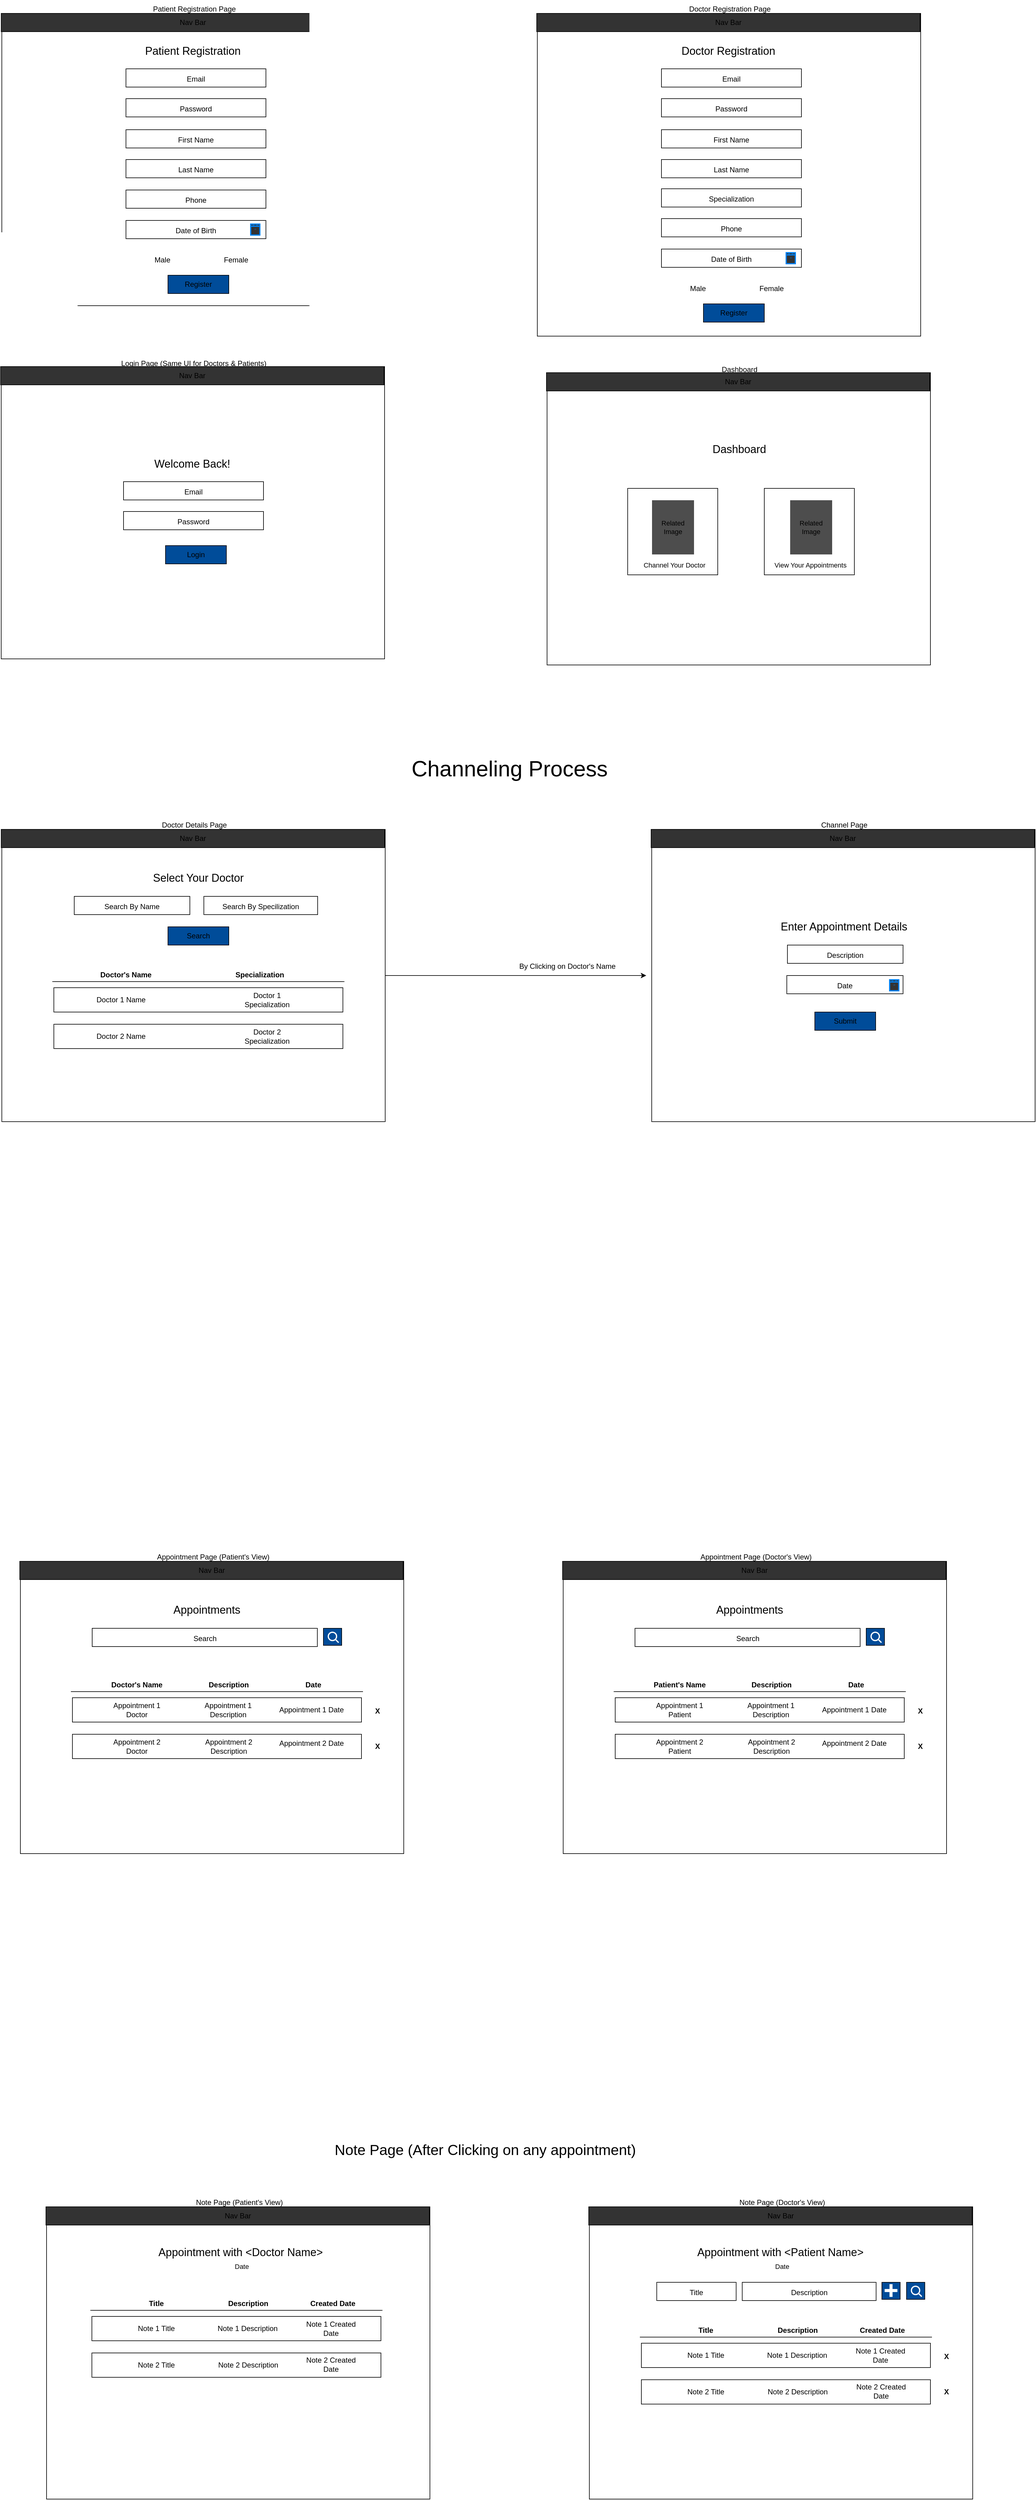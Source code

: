 <mxfile>
    <diagram id="50tXk64dEVkE1NKGoQQv" name="Page-1">
        <mxGraphModel dx="1191" dy="1818" grid="1" gridSize="10" guides="1" tooltips="1" connect="1" arrows="1" fold="1" page="1" pageScale="1" pageWidth="850" pageHeight="1100" math="0" shadow="0">
            <root>
                <mxCell id="0"/>
                <mxCell id="1" parent="0"/>
                <mxCell id="2" value="" style="whiteSpace=wrap;html=1;fillColor=none;" parent="1" vertex="1">
                    <mxGeometry x="31" y="20" width="630" height="480" as="geometry"/>
                </mxCell>
                <mxCell id="3" value="Patient Registration Page" style="text;html=1;align=center;verticalAlign=middle;resizable=0;points=[];autosize=1;strokeColor=none;fillColor=none;" parent="1" vertex="1">
                    <mxGeometry x="267" y="-2" width="160" height="30" as="geometry"/>
                </mxCell>
                <mxCell id="4" value="&lt;font style=&quot;font-size: 18px;&quot;&gt;Patient Registration&lt;/font&gt;" style="text;strokeColor=none;align=center;fillColor=none;html=1;verticalAlign=middle;whiteSpace=wrap;rounded=0;" parent="1" vertex="1">
                    <mxGeometry x="265" y="62" width="160" height="40" as="geometry"/>
                </mxCell>
                <mxCell id="5" value="&lt;font style=&quot;font-size: 12px;&quot;&gt;Email&lt;/font&gt;" style="whiteSpace=wrap;html=1;fontSize=18;" parent="1" vertex="1">
                    <mxGeometry x="235" y="111" width="230" height="30" as="geometry"/>
                </mxCell>
                <mxCell id="6" value="Nav Bar" style="whiteSpace=wrap;html=1;fontSize=12;fillColor=#333333;" parent="1" vertex="1">
                    <mxGeometry x="30" y="20" width="630" height="30" as="geometry"/>
                </mxCell>
                <mxCell id="7" value="&lt;font style=&quot;font-size: 12px;&quot;&gt;Password&lt;/font&gt;" style="whiteSpace=wrap;html=1;fontSize=18;" parent="1" vertex="1">
                    <mxGeometry x="235" y="160" width="230" height="30" as="geometry"/>
                </mxCell>
                <mxCell id="8" value="&lt;font style=&quot;font-size: 12px;&quot;&gt;First Name&lt;/font&gt;" style="whiteSpace=wrap;html=1;fontSize=18;" parent="1" vertex="1">
                    <mxGeometry x="235" y="211" width="230" height="30" as="geometry"/>
                </mxCell>
                <mxCell id="9" value="&lt;font style=&quot;font-size: 12px;&quot;&gt;Last Name&lt;/font&gt;" style="whiteSpace=wrap;html=1;fontSize=18;" parent="1" vertex="1">
                    <mxGeometry x="235" y="260" width="230" height="30" as="geometry"/>
                </mxCell>
                <mxCell id="10" value="&lt;font style=&quot;font-size: 12px;&quot;&gt;Phone&lt;/font&gt;" style="whiteSpace=wrap;html=1;fontSize=18;" parent="1" vertex="1">
                    <mxGeometry x="235" y="310" width="230" height="30" as="geometry"/>
                </mxCell>
                <mxCell id="13" value="&lt;font style=&quot;font-size: 12px;&quot;&gt;Date of Birth&lt;/font&gt;" style="whiteSpace=wrap;html=1;fontSize=18;" parent="1" vertex="1">
                    <mxGeometry x="235" y="360" width="230" height="30" as="geometry"/>
                </mxCell>
                <mxCell id="14" value="" style="html=1;verticalLabelPosition=bottom;align=center;labelBackgroundColor=#ffffff;verticalAlign=top;strokeWidth=2;strokeColor=#0080F0;shadow=0;dashed=0;shape=mxgraph.ios7.icons.calendar;fontSize=12;fillColor=#333333;" parent="1" vertex="1">
                    <mxGeometry x="440" y="366" width="15" height="18" as="geometry"/>
                </mxCell>
                <mxCell id="15" value="" style="shape=ellipse;fillColor=#FFFFFF;strokeColor=none;html=1;sketch=0;fontSize=12;" parent="1" vertex="1">
                    <mxGeometry x="255" y="420" width="10" height="10" as="geometry"/>
                </mxCell>
                <mxCell id="16" value="Male" style="text;strokeColor=none;align=center;fillColor=none;html=1;verticalAlign=middle;whiteSpace=wrap;rounded=0;fontSize=12;" parent="1" vertex="1">
                    <mxGeometry x="265" y="410" width="60" height="30" as="geometry"/>
                </mxCell>
                <mxCell id="17" value="" style="shape=ellipse;fillColor=#FFFFFF;strokeColor=none;html=1;sketch=0;fontSize=12;" parent="1" vertex="1">
                    <mxGeometry x="376" y="420" width="10" height="10" as="geometry"/>
                </mxCell>
                <mxCell id="18" value="Female" style="text;strokeColor=none;align=center;fillColor=none;html=1;verticalAlign=middle;whiteSpace=wrap;rounded=0;fontSize=12;" parent="1" vertex="1">
                    <mxGeometry x="386" y="410" width="60" height="30" as="geometry"/>
                </mxCell>
                <mxCell id="19" value="Register" style="whiteSpace=wrap;html=1;fontSize=12;fillColor=#004C99;" parent="1" vertex="1">
                    <mxGeometry x="304" y="450" width="100" height="30" as="geometry"/>
                </mxCell>
                <mxCell id="20" value="" style="whiteSpace=wrap;html=1;fillColor=none;" parent="1" vertex="1">
                    <mxGeometry x="911" y="20" width="630" height="530" as="geometry"/>
                </mxCell>
                <mxCell id="21" value="Doctor Registration Page" style="text;html=1;align=center;verticalAlign=middle;resizable=0;points=[];autosize=1;strokeColor=none;fillColor=none;" parent="1" vertex="1">
                    <mxGeometry x="1147" y="-2" width="160" height="30" as="geometry"/>
                </mxCell>
                <mxCell id="22" value="&lt;font style=&quot;font-size: 18px;&quot;&gt;Doctor Registration&lt;/font&gt;" style="text;strokeColor=none;align=center;fillColor=none;html=1;verticalAlign=middle;whiteSpace=wrap;rounded=0;" parent="1" vertex="1">
                    <mxGeometry x="1145" y="62" width="160" height="40" as="geometry"/>
                </mxCell>
                <mxCell id="23" value="&lt;font style=&quot;font-size: 12px;&quot;&gt;Email&lt;/font&gt;" style="whiteSpace=wrap;html=1;fontSize=18;" parent="1" vertex="1">
                    <mxGeometry x="1115" y="111" width="230" height="30" as="geometry"/>
                </mxCell>
                <mxCell id="24" value="Nav Bar" style="whiteSpace=wrap;html=1;fontSize=12;fillColor=#333333;" parent="1" vertex="1">
                    <mxGeometry x="910" y="20" width="630" height="30" as="geometry"/>
                </mxCell>
                <mxCell id="25" value="&lt;font style=&quot;font-size: 12px;&quot;&gt;Password&lt;/font&gt;" style="whiteSpace=wrap;html=1;fontSize=18;" parent="1" vertex="1">
                    <mxGeometry x="1115" y="160" width="230" height="30" as="geometry"/>
                </mxCell>
                <mxCell id="26" value="&lt;font style=&quot;font-size: 12px;&quot;&gt;First Name&lt;/font&gt;" style="whiteSpace=wrap;html=1;fontSize=18;" parent="1" vertex="1">
                    <mxGeometry x="1115" y="211" width="230" height="30" as="geometry"/>
                </mxCell>
                <mxCell id="27" value="&lt;font style=&quot;font-size: 12px;&quot;&gt;Last Name&lt;/font&gt;" style="whiteSpace=wrap;html=1;fontSize=18;" parent="1" vertex="1">
                    <mxGeometry x="1115" y="260" width="230" height="30" as="geometry"/>
                </mxCell>
                <mxCell id="28" value="&lt;font style=&quot;font-size: 12px;&quot;&gt;Phone&lt;/font&gt;" style="whiteSpace=wrap;html=1;fontSize=18;" parent="1" vertex="1">
                    <mxGeometry x="1115" y="357" width="230" height="30" as="geometry"/>
                </mxCell>
                <mxCell id="29" value="&lt;font style=&quot;font-size: 12px;&quot;&gt;Date of Birth&lt;/font&gt;" style="whiteSpace=wrap;html=1;fontSize=18;" parent="1" vertex="1">
                    <mxGeometry x="1115" y="407" width="230" height="30" as="geometry"/>
                </mxCell>
                <mxCell id="30" value="" style="html=1;verticalLabelPosition=bottom;align=center;labelBackgroundColor=#ffffff;verticalAlign=top;strokeWidth=2;strokeColor=#0080F0;shadow=0;dashed=0;shape=mxgraph.ios7.icons.calendar;fontSize=12;fillColor=#333333;" parent="1" vertex="1">
                    <mxGeometry x="1320" y="413" width="15" height="18" as="geometry"/>
                </mxCell>
                <mxCell id="31" value="" style="shape=ellipse;fillColor=#FFFFFF;strokeColor=none;html=1;sketch=0;fontSize=12;" parent="1" vertex="1">
                    <mxGeometry x="1135" y="467" width="10" height="10" as="geometry"/>
                </mxCell>
                <mxCell id="32" value="Male" style="text;strokeColor=none;align=center;fillColor=none;html=1;verticalAlign=middle;whiteSpace=wrap;rounded=0;fontSize=12;" parent="1" vertex="1">
                    <mxGeometry x="1145" y="457" width="60" height="30" as="geometry"/>
                </mxCell>
                <mxCell id="33" value="" style="shape=ellipse;fillColor=#FFFFFF;strokeColor=none;html=1;sketch=0;fontSize=12;" parent="1" vertex="1">
                    <mxGeometry x="1256" y="467" width="10" height="10" as="geometry"/>
                </mxCell>
                <mxCell id="34" value="Female" style="text;strokeColor=none;align=center;fillColor=none;html=1;verticalAlign=middle;whiteSpace=wrap;rounded=0;fontSize=12;" parent="1" vertex="1">
                    <mxGeometry x="1266" y="457" width="60" height="30" as="geometry"/>
                </mxCell>
                <mxCell id="35" value="Register" style="whiteSpace=wrap;html=1;fontSize=12;fillColor=#004C99;" parent="1" vertex="1">
                    <mxGeometry x="1184" y="497" width="100" height="30" as="geometry"/>
                </mxCell>
                <mxCell id="36" value="&lt;font style=&quot;font-size: 12px;&quot;&gt;Specialization&lt;/font&gt;" style="whiteSpace=wrap;html=1;fontSize=18;" parent="1" vertex="1">
                    <mxGeometry x="1115" y="308" width="230" height="30" as="geometry"/>
                </mxCell>
                <mxCell id="39" value="" style="whiteSpace=wrap;html=1;fillColor=none;" parent="1" vertex="1">
                    <mxGeometry x="30" y="600" width="630" height="480" as="geometry"/>
                </mxCell>
                <mxCell id="40" value="Login Page (Same UI for Doctors &amp;amp; Patients)" style="text;html=1;align=center;verticalAlign=middle;resizable=0;points=[];autosize=1;strokeColor=none;fillColor=none;" parent="1" vertex="1">
                    <mxGeometry x="216" y="580" width="260" height="30" as="geometry"/>
                </mxCell>
                <mxCell id="41" value="&lt;font style=&quot;font-size: 18px;&quot;&gt;Welcome Back!&lt;/font&gt;" style="text;strokeColor=none;align=center;fillColor=none;html=1;verticalAlign=middle;whiteSpace=wrap;rounded=0;" parent="1" vertex="1">
                    <mxGeometry x="264" y="740" width="160" height="40" as="geometry"/>
                </mxCell>
                <mxCell id="42" value="&lt;font style=&quot;font-size: 12px;&quot;&gt;Email&lt;/font&gt;" style="whiteSpace=wrap;html=1;fontSize=18;" parent="1" vertex="1">
                    <mxGeometry x="231" y="789" width="230" height="30" as="geometry"/>
                </mxCell>
                <mxCell id="43" value="Nav Bar" style="whiteSpace=wrap;html=1;fontSize=12;fillColor=#333333;" parent="1" vertex="1">
                    <mxGeometry x="29" y="600" width="630" height="30" as="geometry"/>
                </mxCell>
                <mxCell id="44" value="&lt;font style=&quot;font-size: 12px;&quot;&gt;Password&lt;/font&gt;" style="whiteSpace=wrap;html=1;fontSize=18;" parent="1" vertex="1">
                    <mxGeometry x="231" y="838" width="230" height="30" as="geometry"/>
                </mxCell>
                <mxCell id="54" value="Login" style="whiteSpace=wrap;html=1;fontSize=12;fillColor=#004C99;" parent="1" vertex="1">
                    <mxGeometry x="300" y="894" width="100" height="30" as="geometry"/>
                </mxCell>
                <mxCell id="80" style="edgeStyle=none;html=1;exitX=1;exitY=0.5;exitDx=0;exitDy=0;fontSize=12;" parent="1" source="61" edge="1">
                    <mxGeometry relative="1" as="geometry">
                        <mxPoint x="1090" y="1600" as="targetPoint"/>
                    </mxGeometry>
                </mxCell>
                <mxCell id="61" value="" style="whiteSpace=wrap;html=1;fillColor=none;" parent="1" vertex="1">
                    <mxGeometry x="31" y="1360" width="630" height="480" as="geometry"/>
                </mxCell>
                <mxCell id="62" value="Doctor Details Page" style="text;html=1;align=center;verticalAlign=middle;resizable=0;points=[];autosize=1;strokeColor=none;fillColor=none;" parent="1" vertex="1">
                    <mxGeometry x="282" y="1338" width="130" height="30" as="geometry"/>
                </mxCell>
                <mxCell id="63" value="&lt;font style=&quot;font-size: 18px;&quot;&gt;Select Your Doctor&lt;/font&gt;" style="text;strokeColor=none;align=center;fillColor=none;html=1;verticalAlign=middle;whiteSpace=wrap;rounded=0;" parent="1" vertex="1">
                    <mxGeometry x="274" y="1420" width="160" height="40" as="geometry"/>
                </mxCell>
                <mxCell id="64" value="&lt;font style=&quot;font-size: 12px;&quot;&gt;Search By Name&lt;/font&gt;" style="whiteSpace=wrap;html=1;fontSize=18;" parent="1" vertex="1">
                    <mxGeometry x="150" y="1470" width="190" height="30" as="geometry"/>
                </mxCell>
                <mxCell id="65" value="Nav Bar" style="whiteSpace=wrap;html=1;fontSize=12;fillColor=#333333;" parent="1" vertex="1">
                    <mxGeometry x="30" y="1360" width="630" height="30" as="geometry"/>
                </mxCell>
                <mxCell id="66" value="&lt;font style=&quot;font-size: 12px;&quot;&gt;Search By Specilization&lt;/font&gt;" style="whiteSpace=wrap;html=1;fontSize=18;" parent="1" vertex="1">
                    <mxGeometry x="363" y="1470" width="187" height="30" as="geometry"/>
                </mxCell>
                <mxCell id="67" value="Search" style="whiteSpace=wrap;html=1;fontSize=12;fillColor=#004C99;" parent="1" vertex="1">
                    <mxGeometry x="304" y="1520" width="100" height="30" as="geometry"/>
                </mxCell>
                <mxCell id="68" value="&lt;font style=&quot;font-size: 36px;&quot;&gt;Channeling Process&lt;/font&gt;" style="text;html=1;align=center;verticalAlign=middle;resizable=0;points=[];autosize=1;strokeColor=none;fillColor=none;fontSize=12;" parent="1" vertex="1">
                    <mxGeometry x="690" y="1230" width="350" height="60" as="geometry"/>
                </mxCell>
                <mxCell id="69" value="&lt;font style=&quot;font-size: 12px;&quot;&gt;&lt;b&gt;Doctor's Name&lt;/b&gt;&lt;/font&gt;" style="text;strokeColor=none;align=center;fillColor=none;html=1;verticalAlign=middle;whiteSpace=wrap;rounded=0;fontSize=36;" parent="1" vertex="1">
                    <mxGeometry x="180" y="1570" width="110" height="40" as="geometry"/>
                </mxCell>
                <mxCell id="70" value="&lt;span style=&quot;font-size: 12px;&quot;&gt;&lt;b&gt;Specialization&lt;/b&gt;&lt;/span&gt;" style="text;strokeColor=none;align=center;fillColor=none;html=1;verticalAlign=middle;whiteSpace=wrap;rounded=0;fontSize=36;" parent="1" vertex="1">
                    <mxGeometry x="400" y="1570" width="110" height="40" as="geometry"/>
                </mxCell>
                <mxCell id="73" value="" style="endArrow=none;html=1;fontSize=12;" parent="1" edge="1">
                    <mxGeometry width="50" height="50" relative="1" as="geometry">
                        <mxPoint x="594" y="1610" as="sourcePoint"/>
                        <mxPoint x="114" y="1610" as="targetPoint"/>
                    </mxGeometry>
                </mxCell>
                <mxCell id="74" value="" style="whiteSpace=wrap;html=1;fontSize=12;fillColor=none;" parent="1" vertex="1">
                    <mxGeometry x="116.5" y="1620" width="475" height="40" as="geometry"/>
                </mxCell>
                <mxCell id="75" value="Doctor 1 Name" style="text;strokeColor=none;align=center;fillColor=none;html=1;verticalAlign=middle;whiteSpace=wrap;rounded=0;fontSize=12;" parent="1" vertex="1">
                    <mxGeometry x="172" y="1625" width="110" height="30" as="geometry"/>
                </mxCell>
                <mxCell id="76" value="Doctor 1 Specialization" style="text;strokeColor=none;align=center;fillColor=none;html=1;verticalAlign=middle;whiteSpace=wrap;rounded=0;fontSize=12;" parent="1" vertex="1">
                    <mxGeometry x="412" y="1625" width="110" height="30" as="geometry"/>
                </mxCell>
                <mxCell id="77" value="" style="whiteSpace=wrap;html=1;fontSize=12;fillColor=none;" parent="1" vertex="1">
                    <mxGeometry x="116.5" y="1680" width="475" height="40" as="geometry"/>
                </mxCell>
                <mxCell id="78" value="Doctor 2 Name" style="text;strokeColor=none;align=center;fillColor=none;html=1;verticalAlign=middle;whiteSpace=wrap;rounded=0;fontSize=12;" parent="1" vertex="1">
                    <mxGeometry x="172" y="1685" width="110" height="30" as="geometry"/>
                </mxCell>
                <mxCell id="79" value="Doctor 2 Specialization" style="text;strokeColor=none;align=center;fillColor=none;html=1;verticalAlign=middle;whiteSpace=wrap;rounded=0;fontSize=12;" parent="1" vertex="1">
                    <mxGeometry x="412" y="1685" width="110" height="30" as="geometry"/>
                </mxCell>
                <mxCell id="81" value="By Clicking on Doctor's Name" style="text;html=1;align=center;verticalAlign=middle;resizable=0;points=[];autosize=1;strokeColor=none;fillColor=none;fontSize=12;" parent="1" vertex="1">
                    <mxGeometry x="870" y="1570" width="180" height="30" as="geometry"/>
                </mxCell>
                <mxCell id="84" value="" style="whiteSpace=wrap;html=1;fillColor=none;" parent="1" vertex="1">
                    <mxGeometry x="1099" y="1360" width="630" height="480" as="geometry"/>
                </mxCell>
                <mxCell id="85" value="Channel Page" style="text;html=1;align=center;verticalAlign=middle;resizable=0;points=[];autosize=1;strokeColor=none;fillColor=none;" parent="1" vertex="1">
                    <mxGeometry x="1365" y="1338" width="100" height="30" as="geometry"/>
                </mxCell>
                <mxCell id="86" value="&lt;span style=&quot;font-size: 18px;&quot;&gt;Enter Appointment Details&lt;/span&gt;" style="text;strokeColor=none;align=center;fillColor=none;html=1;verticalAlign=middle;whiteSpace=wrap;rounded=0;" parent="1" vertex="1">
                    <mxGeometry x="1301.5" y="1500" width="226" height="40" as="geometry"/>
                </mxCell>
                <mxCell id="87" value="&lt;font style=&quot;font-size: 12px;&quot;&gt;Description&lt;/font&gt;" style="whiteSpace=wrap;html=1;fontSize=18;" parent="1" vertex="1">
                    <mxGeometry x="1322" y="1550" width="190" height="30" as="geometry"/>
                </mxCell>
                <mxCell id="88" value="Nav Bar" style="whiteSpace=wrap;html=1;fontSize=12;fillColor=#333333;" parent="1" vertex="1">
                    <mxGeometry x="1098" y="1360" width="630" height="30" as="geometry"/>
                </mxCell>
                <mxCell id="89" value="&lt;font style=&quot;font-size: 12px;&quot;&gt;Date&lt;/font&gt;" style="whiteSpace=wrap;html=1;fontSize=18;" parent="1" vertex="1">
                    <mxGeometry x="1321" y="1600" width="191" height="30" as="geometry"/>
                </mxCell>
                <mxCell id="90" value="Submit" style="whiteSpace=wrap;html=1;fontSize=12;fillColor=#004C99;" parent="1" vertex="1">
                    <mxGeometry x="1367" y="1660" width="100" height="30" as="geometry"/>
                </mxCell>
                <mxCell id="116" value="" style="html=1;verticalLabelPosition=bottom;align=center;labelBackgroundColor=#ffffff;verticalAlign=top;strokeWidth=2;strokeColor=#0080F0;shadow=0;dashed=0;shape=mxgraph.ios7.icons.calendar;fontSize=12;fillColor=#333333;" parent="1" vertex="1">
                    <mxGeometry x="1490" y="1607" width="15" height="18" as="geometry"/>
                </mxCell>
                <mxCell id="117" value="" style="whiteSpace=wrap;html=1;fillColor=none;" parent="1" vertex="1">
                    <mxGeometry x="61.5" y="2562" width="630" height="480" as="geometry"/>
                </mxCell>
                <mxCell id="118" value="Appointment Page (Patient's View)" style="text;html=1;align=center;verticalAlign=middle;resizable=0;points=[];autosize=1;strokeColor=none;fillColor=none;" parent="1" vertex="1">
                    <mxGeometry x="272.5" y="2540" width="210" height="30" as="geometry"/>
                </mxCell>
                <mxCell id="119" value="&lt;span style=&quot;font-size: 18px;&quot;&gt;Appointments&lt;/span&gt;" style="text;strokeColor=none;align=center;fillColor=none;html=1;verticalAlign=middle;whiteSpace=wrap;rounded=0;" parent="1" vertex="1">
                    <mxGeometry x="287.5" y="2622" width="160" height="40" as="geometry"/>
                </mxCell>
                <mxCell id="120" value="&lt;font style=&quot;font-size: 12px;&quot;&gt;Search&lt;/font&gt;" style="whiteSpace=wrap;html=1;fontSize=18;" parent="1" vertex="1">
                    <mxGeometry x="179.5" y="2672" width="370" height="30" as="geometry"/>
                </mxCell>
                <mxCell id="121" value="Nav Bar" style="whiteSpace=wrap;html=1;fontSize=12;fillColor=#333333;" parent="1" vertex="1">
                    <mxGeometry x="60.5" y="2562" width="630" height="30" as="geometry"/>
                </mxCell>
                <mxCell id="123" value="" style="whiteSpace=wrap;html=1;fontSize=12;fillColor=#004C99;" parent="1" vertex="1">
                    <mxGeometry x="559.5" y="2672" width="30" height="28" as="geometry"/>
                </mxCell>
                <mxCell id="124" value="&lt;font style=&quot;font-size: 12px;&quot;&gt;&lt;b&gt;Doctor's Name&lt;/b&gt;&lt;/font&gt;" style="text;strokeColor=none;align=center;fillColor=none;html=1;verticalAlign=middle;whiteSpace=wrap;rounded=0;fontSize=36;" parent="1" vertex="1">
                    <mxGeometry x="197.5" y="2736" width="110" height="40" as="geometry"/>
                </mxCell>
                <mxCell id="125" value="&lt;span style=&quot;font-size: 12px;&quot;&gt;&lt;b&gt;Description&lt;/b&gt;&lt;/span&gt;" style="text;strokeColor=none;align=center;fillColor=none;html=1;verticalAlign=middle;whiteSpace=wrap;rounded=0;fontSize=36;" parent="1" vertex="1">
                    <mxGeometry x="348.5" y="2736" width="110" height="40" as="geometry"/>
                </mxCell>
                <mxCell id="126" value="" style="endArrow=none;html=1;fontSize=12;" parent="1" edge="1">
                    <mxGeometry width="50" height="50" relative="1" as="geometry">
                        <mxPoint x="624.5" y="2776" as="sourcePoint"/>
                        <mxPoint x="144.5" y="2776" as="targetPoint"/>
                    </mxGeometry>
                </mxCell>
                <mxCell id="127" value="" style="whiteSpace=wrap;html=1;fontSize=12;fillColor=none;" parent="1" vertex="1">
                    <mxGeometry x="147" y="2786" width="475" height="40" as="geometry"/>
                </mxCell>
                <mxCell id="128" value="Appointment 1 Doctor" style="text;strokeColor=none;align=center;fillColor=none;html=1;verticalAlign=middle;whiteSpace=wrap;rounded=0;fontSize=12;" parent="1" vertex="1">
                    <mxGeometry x="197.5" y="2791" width="110" height="30" as="geometry"/>
                </mxCell>
                <mxCell id="129" value="Appointment 1 Description" style="text;strokeColor=none;align=center;fillColor=none;html=1;verticalAlign=middle;whiteSpace=wrap;rounded=0;fontSize=12;" parent="1" vertex="1">
                    <mxGeometry x="347.5" y="2791" width="110" height="30" as="geometry"/>
                </mxCell>
                <mxCell id="130" value="" style="whiteSpace=wrap;html=1;fontSize=12;fillColor=none;" parent="1" vertex="1">
                    <mxGeometry x="147" y="2846" width="475" height="40" as="geometry"/>
                </mxCell>
                <mxCell id="131" value="Appointment 2 Doctor" style="text;strokeColor=none;align=center;fillColor=none;html=1;verticalAlign=middle;whiteSpace=wrap;rounded=0;fontSize=12;" parent="1" vertex="1">
                    <mxGeometry x="197.5" y="2851" width="110" height="30" as="geometry"/>
                </mxCell>
                <mxCell id="132" value="Appointment 2 Description" style="text;strokeColor=none;align=center;fillColor=none;html=1;verticalAlign=middle;whiteSpace=wrap;rounded=0;fontSize=12;" parent="1" vertex="1">
                    <mxGeometry x="348.5" y="2851" width="110" height="30" as="geometry"/>
                </mxCell>
                <mxCell id="133" value="" style="html=1;verticalLabelPosition=bottom;align=center;labelBackgroundColor=#ffffff;verticalAlign=top;strokeWidth=2;strokeColor=#FFFFFF;shadow=0;dashed=0;shape=mxgraph.ios7.icons.looking_glass;fontSize=12;fillColor=none;" parent="1" vertex="1">
                    <mxGeometry x="567.5" y="2678.5" width="17" height="17" as="geometry"/>
                </mxCell>
                <mxCell id="134" value="&lt;span style=&quot;font-size: 12px;&quot;&gt;&lt;b&gt;Date&lt;/b&gt;&lt;/span&gt;" style="text;strokeColor=none;align=center;fillColor=none;html=1;verticalAlign=middle;whiteSpace=wrap;rounded=0;fontSize=36;" parent="1" vertex="1">
                    <mxGeometry x="487.5" y="2736" width="110" height="40" as="geometry"/>
                </mxCell>
                <mxCell id="135" value="Appointment 1 Date" style="text;strokeColor=none;align=center;fillColor=none;html=1;verticalAlign=middle;whiteSpace=wrap;rounded=0;fontSize=12;" parent="1" vertex="1">
                    <mxGeometry x="484.5" y="2791" width="110" height="30" as="geometry"/>
                </mxCell>
                <mxCell id="136" value="Appointment 2 Date" style="text;strokeColor=none;align=center;fillColor=none;html=1;verticalAlign=middle;whiteSpace=wrap;rounded=0;fontSize=12;" parent="1" vertex="1">
                    <mxGeometry x="484.5" y="2846" width="110" height="30" as="geometry"/>
                </mxCell>
                <mxCell id="137" value="&lt;b&gt;X&lt;/b&gt;" style="text;html=1;align=center;verticalAlign=middle;resizable=0;points=[];autosize=1;strokeColor=none;fillColor=none;fontSize=12;" parent="1" vertex="1">
                    <mxGeometry x="632.5" y="2793" width="30" height="30" as="geometry"/>
                </mxCell>
                <mxCell id="138" value="&lt;b&gt;X&lt;/b&gt;" style="text;html=1;align=center;verticalAlign=middle;resizable=0;points=[];autosize=1;strokeColor=none;fillColor=none;fontSize=12;" parent="1" vertex="1">
                    <mxGeometry x="632.5" y="2851" width="30" height="30" as="geometry"/>
                </mxCell>
                <mxCell id="139" value="" style="whiteSpace=wrap;html=1;fillColor=none;" parent="1" vertex="1">
                    <mxGeometry x="953.5" y="2562" width="630" height="480" as="geometry"/>
                </mxCell>
                <mxCell id="140" value="Appointment Page (Doctor's View)" style="text;html=1;align=center;verticalAlign=middle;resizable=0;points=[];autosize=1;strokeColor=none;fillColor=none;" parent="1" vertex="1">
                    <mxGeometry x="1164.5" y="2540" width="210" height="30" as="geometry"/>
                </mxCell>
                <mxCell id="141" value="&lt;span style=&quot;font-size: 18px;&quot;&gt;Appointments&lt;/span&gt;" style="text;strokeColor=none;align=center;fillColor=none;html=1;verticalAlign=middle;whiteSpace=wrap;rounded=0;" parent="1" vertex="1">
                    <mxGeometry x="1179.5" y="2622" width="160" height="40" as="geometry"/>
                </mxCell>
                <mxCell id="142" value="&lt;font style=&quot;font-size: 12px;&quot;&gt;Search&lt;/font&gt;" style="whiteSpace=wrap;html=1;fontSize=18;" parent="1" vertex="1">
                    <mxGeometry x="1071.5" y="2672" width="370" height="30" as="geometry"/>
                </mxCell>
                <mxCell id="143" value="Nav Bar" style="whiteSpace=wrap;html=1;fontSize=12;fillColor=#333333;" parent="1" vertex="1">
                    <mxGeometry x="952.5" y="2562" width="630" height="30" as="geometry"/>
                </mxCell>
                <mxCell id="144" value="" style="whiteSpace=wrap;html=1;fontSize=12;fillColor=#004C99;" parent="1" vertex="1">
                    <mxGeometry x="1451.5" y="2672" width="30" height="28" as="geometry"/>
                </mxCell>
                <mxCell id="145" value="&lt;font style=&quot;font-size: 12px;&quot;&gt;&lt;b&gt;Patient's Name&lt;/b&gt;&lt;/font&gt;" style="text;strokeColor=none;align=center;fillColor=none;html=1;verticalAlign=middle;whiteSpace=wrap;rounded=0;fontSize=36;" parent="1" vertex="1">
                    <mxGeometry x="1089.5" y="2736" width="110" height="40" as="geometry"/>
                </mxCell>
                <mxCell id="146" value="&lt;span style=&quot;font-size: 12px;&quot;&gt;&lt;b&gt;Description&lt;/b&gt;&lt;/span&gt;" style="text;strokeColor=none;align=center;fillColor=none;html=1;verticalAlign=middle;whiteSpace=wrap;rounded=0;fontSize=36;" parent="1" vertex="1">
                    <mxGeometry x="1240.5" y="2736" width="110" height="40" as="geometry"/>
                </mxCell>
                <mxCell id="147" value="" style="endArrow=none;html=1;fontSize=12;" parent="1" edge="1">
                    <mxGeometry width="50" height="50" relative="1" as="geometry">
                        <mxPoint x="1516.5" y="2776" as="sourcePoint"/>
                        <mxPoint x="1036.5" y="2776" as="targetPoint"/>
                    </mxGeometry>
                </mxCell>
                <mxCell id="148" value="" style="whiteSpace=wrap;html=1;fontSize=12;fillColor=none;" parent="1" vertex="1">
                    <mxGeometry x="1039" y="2786" width="475" height="40" as="geometry"/>
                </mxCell>
                <mxCell id="149" value="Appointment 1 Patient" style="text;strokeColor=none;align=center;fillColor=none;html=1;verticalAlign=middle;whiteSpace=wrap;rounded=0;fontSize=12;" parent="1" vertex="1">
                    <mxGeometry x="1089.5" y="2791" width="110" height="30" as="geometry"/>
                </mxCell>
                <mxCell id="150" value="Appointment 1 Description" style="text;strokeColor=none;align=center;fillColor=none;html=1;verticalAlign=middle;whiteSpace=wrap;rounded=0;fontSize=12;" parent="1" vertex="1">
                    <mxGeometry x="1239.5" y="2791" width="110" height="30" as="geometry"/>
                </mxCell>
                <mxCell id="151" value="" style="whiteSpace=wrap;html=1;fontSize=12;fillColor=none;" parent="1" vertex="1">
                    <mxGeometry x="1039" y="2846" width="475" height="40" as="geometry"/>
                </mxCell>
                <mxCell id="152" value="Appointment 2 Patient" style="text;strokeColor=none;align=center;fillColor=none;html=1;verticalAlign=middle;whiteSpace=wrap;rounded=0;fontSize=12;" parent="1" vertex="1">
                    <mxGeometry x="1089.5" y="2851" width="110" height="30" as="geometry"/>
                </mxCell>
                <mxCell id="153" value="Appointment 2 Description" style="text;strokeColor=none;align=center;fillColor=none;html=1;verticalAlign=middle;whiteSpace=wrap;rounded=0;fontSize=12;" parent="1" vertex="1">
                    <mxGeometry x="1240.5" y="2851" width="110" height="30" as="geometry"/>
                </mxCell>
                <mxCell id="154" value="" style="html=1;verticalLabelPosition=bottom;align=center;labelBackgroundColor=#ffffff;verticalAlign=top;strokeWidth=2;strokeColor=#FFFFFF;shadow=0;dashed=0;shape=mxgraph.ios7.icons.looking_glass;fontSize=12;fillColor=none;" parent="1" vertex="1">
                    <mxGeometry x="1459.5" y="2678.5" width="17" height="17" as="geometry"/>
                </mxCell>
                <mxCell id="155" value="&lt;span style=&quot;font-size: 12px;&quot;&gt;&lt;b&gt;Date&lt;/b&gt;&lt;/span&gt;" style="text;strokeColor=none;align=center;fillColor=none;html=1;verticalAlign=middle;whiteSpace=wrap;rounded=0;fontSize=36;" parent="1" vertex="1">
                    <mxGeometry x="1379.5" y="2736" width="110" height="40" as="geometry"/>
                </mxCell>
                <mxCell id="156" value="Appointment 1 Date" style="text;strokeColor=none;align=center;fillColor=none;html=1;verticalAlign=middle;whiteSpace=wrap;rounded=0;fontSize=12;" parent="1" vertex="1">
                    <mxGeometry x="1376.5" y="2791" width="110" height="30" as="geometry"/>
                </mxCell>
                <mxCell id="157" value="Appointment 2 Date" style="text;strokeColor=none;align=center;fillColor=none;html=1;verticalAlign=middle;whiteSpace=wrap;rounded=0;fontSize=12;" parent="1" vertex="1">
                    <mxGeometry x="1376.5" y="2846" width="110" height="30" as="geometry"/>
                </mxCell>
                <mxCell id="158" value="&lt;b&gt;X&lt;/b&gt;" style="text;html=1;align=center;verticalAlign=middle;resizable=0;points=[];autosize=1;strokeColor=none;fillColor=none;fontSize=12;" parent="1" vertex="1">
                    <mxGeometry x="1524.5" y="2793" width="30" height="30" as="geometry"/>
                </mxCell>
                <mxCell id="159" value="&lt;b&gt;X&lt;/b&gt;" style="text;html=1;align=center;verticalAlign=middle;resizable=0;points=[];autosize=1;strokeColor=none;fillColor=none;fontSize=12;" parent="1" vertex="1">
                    <mxGeometry x="1524.5" y="2851" width="30" height="30" as="geometry"/>
                </mxCell>
                <mxCell id="160" value="&lt;font style=&quot;font-size: 24px;&quot;&gt;Note Page (After Clicking on any appointment)&lt;/font&gt;" style="text;html=1;align=center;verticalAlign=middle;resizable=0;points=[];autosize=1;strokeColor=none;fillColor=none;fontSize=12;" parent="1" vertex="1">
                    <mxGeometry x="565" y="3509" width="520" height="40" as="geometry"/>
                </mxCell>
                <mxCell id="161" value="" style="whiteSpace=wrap;html=1;fillColor=none;" parent="1" vertex="1">
                    <mxGeometry x="104.5" y="3622" width="630" height="480" as="geometry"/>
                </mxCell>
                <mxCell id="162" value="Note Page (Patient's View)" style="text;html=1;align=center;verticalAlign=middle;resizable=0;points=[];autosize=1;strokeColor=none;fillColor=none;" parent="1" vertex="1">
                    <mxGeometry x="335.5" y="3600" width="170" height="30" as="geometry"/>
                </mxCell>
                <mxCell id="163" value="&lt;span style=&quot;font-size: 18px;&quot;&gt;Appointment with &amp;lt;Doctor Name&amp;gt;&lt;/span&gt;" style="text;strokeColor=none;align=center;fillColor=none;html=1;verticalAlign=middle;whiteSpace=wrap;rounded=0;" parent="1" vertex="1">
                    <mxGeometry x="278.5" y="3677" width="288.5" height="40" as="geometry"/>
                </mxCell>
                <mxCell id="165" value="Nav Bar" style="whiteSpace=wrap;html=1;fontSize=12;fillColor=#333333;" parent="1" vertex="1">
                    <mxGeometry x="103.5" y="3622" width="630" height="30" as="geometry"/>
                </mxCell>
                <mxCell id="167" value="&lt;font style=&quot;font-size: 12px;&quot;&gt;&lt;b&gt;Title&lt;/b&gt;&lt;/font&gt;" style="text;strokeColor=none;align=center;fillColor=none;html=1;verticalAlign=middle;whiteSpace=wrap;rounded=0;fontSize=36;" parent="1" vertex="1">
                    <mxGeometry x="229.5" y="3752" width="110" height="40" as="geometry"/>
                </mxCell>
                <mxCell id="168" value="&lt;span style=&quot;font-size: 12px;&quot;&gt;&lt;b&gt;Description&lt;/b&gt;&lt;/span&gt;" style="text;strokeColor=none;align=center;fillColor=none;html=1;verticalAlign=middle;whiteSpace=wrap;rounded=0;fontSize=36;" parent="1" vertex="1">
                    <mxGeometry x="380.5" y="3752" width="110" height="40" as="geometry"/>
                </mxCell>
                <mxCell id="169" value="" style="endArrow=none;html=1;fontSize=12;" parent="1" edge="1">
                    <mxGeometry width="50" height="50" relative="1" as="geometry">
                        <mxPoint x="656.5" y="3792" as="sourcePoint"/>
                        <mxPoint x="176.5" y="3792" as="targetPoint"/>
                    </mxGeometry>
                </mxCell>
                <mxCell id="170" value="" style="whiteSpace=wrap;html=1;fontSize=12;fillColor=none;" parent="1" vertex="1">
                    <mxGeometry x="179" y="3802" width="475" height="40" as="geometry"/>
                </mxCell>
                <mxCell id="171" value="Note 1 Title" style="text;strokeColor=none;align=center;fillColor=none;html=1;verticalAlign=middle;whiteSpace=wrap;rounded=0;fontSize=12;" parent="1" vertex="1">
                    <mxGeometry x="229.5" y="3807" width="110" height="30" as="geometry"/>
                </mxCell>
                <mxCell id="172" value="Note 1 Description" style="text;strokeColor=none;align=center;fillColor=none;html=1;verticalAlign=middle;whiteSpace=wrap;rounded=0;fontSize=12;" parent="1" vertex="1">
                    <mxGeometry x="379.5" y="3807" width="110" height="30" as="geometry"/>
                </mxCell>
                <mxCell id="173" value="" style="whiteSpace=wrap;html=1;fontSize=12;fillColor=none;" parent="1" vertex="1">
                    <mxGeometry x="179" y="3862" width="475" height="40" as="geometry"/>
                </mxCell>
                <mxCell id="174" value="Note 2 Title" style="text;strokeColor=none;align=center;fillColor=none;html=1;verticalAlign=middle;whiteSpace=wrap;rounded=0;fontSize=12;" parent="1" vertex="1">
                    <mxGeometry x="229.5" y="3867" width="110" height="30" as="geometry"/>
                </mxCell>
                <mxCell id="175" value="Note 2 Description" style="text;strokeColor=none;align=center;fillColor=none;html=1;verticalAlign=middle;whiteSpace=wrap;rounded=0;fontSize=12;" parent="1" vertex="1">
                    <mxGeometry x="380.5" y="3867" width="110" height="30" as="geometry"/>
                </mxCell>
                <mxCell id="177" value="&lt;span style=&quot;font-size: 12px;&quot;&gt;&lt;b&gt;Created Date&lt;/b&gt;&lt;/span&gt;" style="text;strokeColor=none;align=center;fillColor=none;html=1;verticalAlign=middle;whiteSpace=wrap;rounded=0;fontSize=36;" parent="1" vertex="1">
                    <mxGeometry x="519.5" y="3752" width="110" height="40" as="geometry"/>
                </mxCell>
                <mxCell id="178" value="Note 1 Created Date" style="text;strokeColor=none;align=center;fillColor=none;html=1;verticalAlign=middle;whiteSpace=wrap;rounded=0;fontSize=12;" parent="1" vertex="1">
                    <mxGeometry x="516.5" y="3807" width="110" height="30" as="geometry"/>
                </mxCell>
                <mxCell id="179" value="Note 2 Created Date" style="text;strokeColor=none;align=center;fillColor=none;html=1;verticalAlign=middle;whiteSpace=wrap;rounded=0;fontSize=12;" parent="1" vertex="1">
                    <mxGeometry x="516.5" y="3866" width="110" height="30" as="geometry"/>
                </mxCell>
                <mxCell id="182" value="" style="whiteSpace=wrap;html=1;fillColor=none;" parent="1" vertex="1">
                    <mxGeometry x="996.5" y="3622" width="630" height="480" as="geometry"/>
                </mxCell>
                <mxCell id="183" value="Note Page (Doctor's View)" style="text;html=1;align=center;verticalAlign=middle;resizable=0;points=[];autosize=1;strokeColor=none;fillColor=none;" parent="1" vertex="1">
                    <mxGeometry x="1232.5" y="3600" width="160" height="30" as="geometry"/>
                </mxCell>
                <mxCell id="186" value="Nav Bar" style="whiteSpace=wrap;html=1;fontSize=12;fillColor=#333333;" parent="1" vertex="1">
                    <mxGeometry x="995.5" y="3622" width="630" height="30" as="geometry"/>
                </mxCell>
                <mxCell id="188" value="&lt;b style=&quot;font-size: 12px;&quot;&gt;Title&lt;/b&gt;" style="text;strokeColor=none;align=center;fillColor=none;html=1;verticalAlign=middle;whiteSpace=wrap;rounded=0;fontSize=36;" parent="1" vertex="1">
                    <mxGeometry x="1132.5" y="3796" width="110" height="40" as="geometry"/>
                </mxCell>
                <mxCell id="189" value="&lt;span style=&quot;font-size: 12px;&quot;&gt;&lt;b&gt;Description&lt;/b&gt;&lt;/span&gt;" style="text;strokeColor=none;align=center;fillColor=none;html=1;verticalAlign=middle;whiteSpace=wrap;rounded=0;fontSize=36;" parent="1" vertex="1">
                    <mxGeometry x="1283.5" y="3796" width="110" height="40" as="geometry"/>
                </mxCell>
                <mxCell id="190" value="" style="endArrow=none;html=1;fontSize=12;" parent="1" edge="1">
                    <mxGeometry width="50" height="50" relative="1" as="geometry">
                        <mxPoint x="1559.5" y="3836" as="sourcePoint"/>
                        <mxPoint x="1079.5" y="3836" as="targetPoint"/>
                    </mxGeometry>
                </mxCell>
                <mxCell id="191" value="" style="whiteSpace=wrap;html=1;fontSize=12;fillColor=none;" parent="1" vertex="1">
                    <mxGeometry x="1082" y="3846" width="475" height="40" as="geometry"/>
                </mxCell>
                <mxCell id="192" value="Note 1 Title" style="text;strokeColor=none;align=center;fillColor=none;html=1;verticalAlign=middle;whiteSpace=wrap;rounded=0;fontSize=12;" parent="1" vertex="1">
                    <mxGeometry x="1132.5" y="3851" width="110" height="30" as="geometry"/>
                </mxCell>
                <mxCell id="193" value="Note 1 Description" style="text;strokeColor=none;align=center;fillColor=none;html=1;verticalAlign=middle;whiteSpace=wrap;rounded=0;fontSize=12;" parent="1" vertex="1">
                    <mxGeometry x="1282.5" y="3851" width="110" height="30" as="geometry"/>
                </mxCell>
                <mxCell id="194" value="" style="whiteSpace=wrap;html=1;fontSize=12;fillColor=none;" parent="1" vertex="1">
                    <mxGeometry x="1082" y="3906" width="475" height="40" as="geometry"/>
                </mxCell>
                <mxCell id="195" value="Note 2 Title" style="text;strokeColor=none;align=center;fillColor=none;html=1;verticalAlign=middle;whiteSpace=wrap;rounded=0;fontSize=12;" parent="1" vertex="1">
                    <mxGeometry x="1132.5" y="3911" width="110" height="30" as="geometry"/>
                </mxCell>
                <mxCell id="196" value="Note 2 Description" style="text;strokeColor=none;align=center;fillColor=none;html=1;verticalAlign=middle;whiteSpace=wrap;rounded=0;fontSize=12;" parent="1" vertex="1">
                    <mxGeometry x="1283.5" y="3911" width="110" height="30" as="geometry"/>
                </mxCell>
                <mxCell id="198" value="&lt;b style=&quot;font-size: 12px;&quot;&gt;Created Date&lt;/b&gt;" style="text;strokeColor=none;align=center;fillColor=none;html=1;verticalAlign=middle;whiteSpace=wrap;rounded=0;fontSize=36;" parent="1" vertex="1">
                    <mxGeometry x="1422.5" y="3796" width="110" height="40" as="geometry"/>
                </mxCell>
                <mxCell id="199" value="Note 1 Created Date" style="text;strokeColor=none;align=center;fillColor=none;html=1;verticalAlign=middle;whiteSpace=wrap;rounded=0;fontSize=12;" parent="1" vertex="1">
                    <mxGeometry x="1419.5" y="3851" width="110" height="30" as="geometry"/>
                </mxCell>
                <mxCell id="200" value="Note 2 Created Date" style="text;strokeColor=none;align=center;fillColor=none;html=1;verticalAlign=middle;whiteSpace=wrap;rounded=0;fontSize=12;" parent="1" vertex="1">
                    <mxGeometry x="1420.5" y="3910" width="110" height="30" as="geometry"/>
                </mxCell>
                <mxCell id="201" value="&lt;b&gt;X&lt;/b&gt;" style="text;html=1;align=center;verticalAlign=middle;resizable=0;points=[];autosize=1;strokeColor=none;fillColor=none;fontSize=12;" parent="1" vertex="1">
                    <mxGeometry x="1567.5" y="3853" width="30" height="30" as="geometry"/>
                </mxCell>
                <mxCell id="202" value="&lt;b&gt;X&lt;/b&gt;" style="text;html=1;align=center;verticalAlign=middle;resizable=0;points=[];autosize=1;strokeColor=none;fillColor=none;fontSize=12;" parent="1" vertex="1">
                    <mxGeometry x="1567.5" y="3911" width="30" height="30" as="geometry"/>
                </mxCell>
                <mxCell id="203" value="&lt;font style=&quot;font-size: 11px;&quot;&gt;Date&lt;/font&gt;" style="text;strokeColor=none;align=center;fillColor=none;html=1;verticalAlign=middle;whiteSpace=wrap;rounded=0;" parent="1" vertex="1">
                    <mxGeometry x="384" y="3708" width="82.5" height="24" as="geometry"/>
                </mxCell>
                <mxCell id="208" value="&lt;span style=&quot;font-size: 18px;&quot;&gt;Appointment with &amp;lt;Patient Name&amp;gt;&lt;/span&gt;" style="text;strokeColor=none;align=center;fillColor=none;html=1;verticalAlign=middle;whiteSpace=wrap;rounded=0;" parent="1" vertex="1">
                    <mxGeometry x="1166.25" y="3677" width="288.5" height="40" as="geometry"/>
                </mxCell>
                <mxCell id="209" value="&lt;font style=&quot;font-size: 12px;&quot;&gt;Title&lt;/font&gt;" style="whiteSpace=wrap;html=1;fontSize=18;" parent="1" vertex="1">
                    <mxGeometry x="1107.25" y="3746" width="130.5" height="30" as="geometry"/>
                </mxCell>
                <mxCell id="210" value="" style="whiteSpace=wrap;html=1;fontSize=12;fillColor=#004C99;" parent="1" vertex="1">
                    <mxGeometry x="1517.75" y="3746" width="30" height="28" as="geometry"/>
                </mxCell>
                <mxCell id="211" value="" style="html=1;verticalLabelPosition=bottom;align=center;labelBackgroundColor=#ffffff;verticalAlign=top;strokeWidth=2;strokeColor=#FFFFFF;shadow=0;dashed=0;shape=mxgraph.ios7.icons.looking_glass;fontSize=12;fillColor=none;" parent="1" vertex="1">
                    <mxGeometry x="1525.75" y="3752.5" width="17" height="17" as="geometry"/>
                </mxCell>
                <mxCell id="212" value="&lt;font style=&quot;font-size: 11px;&quot;&gt;Date&lt;/font&gt;" style="text;strokeColor=none;align=center;fillColor=none;html=1;verticalAlign=middle;whiteSpace=wrap;rounded=0;" parent="1" vertex="1">
                    <mxGeometry x="1271.75" y="3708" width="82.5" height="24" as="geometry"/>
                </mxCell>
                <mxCell id="213" value="&lt;font style=&quot;font-size: 12px;&quot;&gt;Description&lt;/font&gt;" style="whiteSpace=wrap;html=1;fontSize=18;" parent="1" vertex="1">
                    <mxGeometry x="1247.75" y="3746" width="220" height="30" as="geometry"/>
                </mxCell>
                <mxCell id="214" value="" style="whiteSpace=wrap;html=1;fontSize=12;fillColor=#004C99;" parent="1" vertex="1">
                    <mxGeometry x="1477.25" y="3746" width="30" height="28" as="geometry"/>
                </mxCell>
                <mxCell id="215" value="" style="shape=cross;whiteSpace=wrap;html=1;strokeColor=#FFFFFF;fontSize=11;fillColor=#FFFFFF;" parent="1" vertex="1">
                    <mxGeometry x="1482.25" y="3749.5" width="20" height="20" as="geometry"/>
                </mxCell>
                <mxCell id="216" value="" style="whiteSpace=wrap;html=1;fillColor=none;" parent="1" vertex="1">
                    <mxGeometry x="927" y="610" width="630" height="480" as="geometry"/>
                </mxCell>
                <mxCell id="217" value="Dashboard" style="text;html=1;align=center;verticalAlign=middle;resizable=0;points=[];autosize=1;strokeColor=none;fillColor=none;" parent="1" vertex="1">
                    <mxGeometry x="1203" y="590" width="80" height="30" as="geometry"/>
                </mxCell>
                <mxCell id="218" value="&lt;font style=&quot;font-size: 18px;&quot;&gt;Dashboard&lt;/font&gt;" style="text;strokeColor=none;align=center;fillColor=none;html=1;verticalAlign=middle;whiteSpace=wrap;rounded=0;" parent="1" vertex="1">
                    <mxGeometry x="1163" y="716" width="160" height="40" as="geometry"/>
                </mxCell>
                <mxCell id="220" value="Nav Bar" style="whiteSpace=wrap;html=1;fontSize=12;fillColor=#333333;" parent="1" vertex="1">
                    <mxGeometry x="926" y="610" width="630" height="30" as="geometry"/>
                </mxCell>
                <mxCell id="221" value="" style="whiteSpace=wrap;html=1;fontSize=18;" parent="1" vertex="1">
                    <mxGeometry x="1284" y="800" width="148" height="142" as="geometry"/>
                </mxCell>
                <mxCell id="224" value="" style="whiteSpace=wrap;html=1;fontSize=18;" parent="1" vertex="1">
                    <mxGeometry x="1059.5" y="800" width="148" height="142" as="geometry"/>
                </mxCell>
                <mxCell id="225" value="Related Image" style="whiteSpace=wrap;html=1;strokeColor=#FFFFFF;fontSize=11;fillColor=#4D4D4D;" parent="1" vertex="1">
                    <mxGeometry x="1099" y="819" width="70" height="90" as="geometry"/>
                </mxCell>
                <mxCell id="226" value="Related Image" style="whiteSpace=wrap;html=1;strokeColor=#FFFFFF;fontSize=11;fillColor=#4D4D4D;" parent="1" vertex="1">
                    <mxGeometry x="1326" y="819" width="70" height="90" as="geometry"/>
                </mxCell>
                <mxCell id="227" value="Channel Your Doctor" style="text;strokeColor=none;align=center;fillColor=none;html=1;verticalAlign=middle;whiteSpace=wrap;rounded=0;fontSize=11;" parent="1" vertex="1">
                    <mxGeometry x="1079.5" y="911" width="113" height="30" as="geometry"/>
                </mxCell>
                <mxCell id="229" value="View Your Appointments" style="text;strokeColor=none;align=center;fillColor=none;html=1;verticalAlign=middle;whiteSpace=wrap;rounded=0;fontSize=11;" parent="1" vertex="1">
                    <mxGeometry x="1295" y="911" width="130" height="30" as="geometry"/>
                </mxCell>
            </root>
        </mxGraphModel>
    </diagram>
</mxfile>